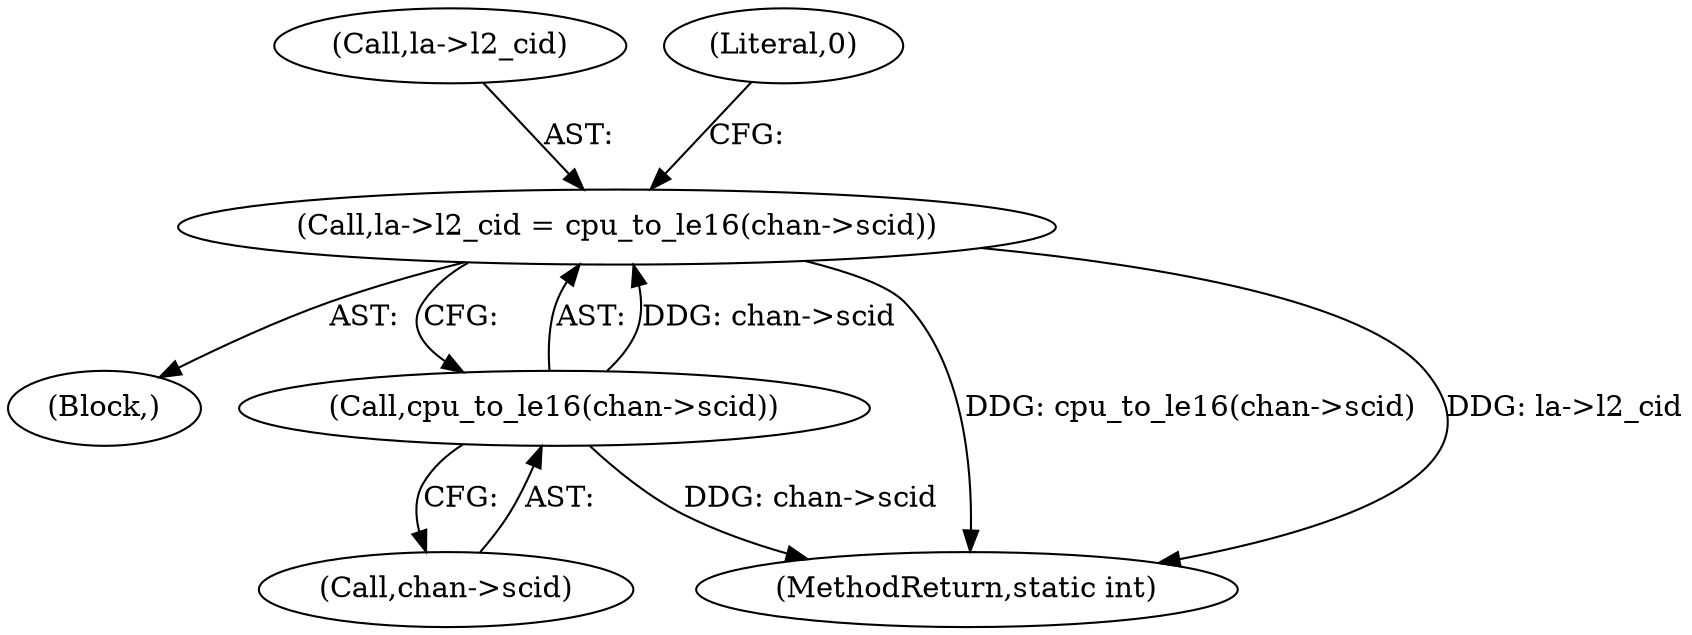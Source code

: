 digraph "0_linux_792039c73cf176c8e39a6e8beef2c94ff46522ed@pointer" {
"1000191" [label="(Call,la->l2_cid = cpu_to_le16(chan->scid))"];
"1000195" [label="(Call,cpu_to_le16(chan->scid))"];
"1000173" [label="(Block,)"];
"1000195" [label="(Call,cpu_to_le16(chan->scid))"];
"1000201" [label="(MethodReturn,static int)"];
"1000192" [label="(Call,la->l2_cid)"];
"1000191" [label="(Call,la->l2_cid = cpu_to_le16(chan->scid))"];
"1000196" [label="(Call,chan->scid)"];
"1000200" [label="(Literal,0)"];
"1000191" -> "1000173"  [label="AST: "];
"1000191" -> "1000195"  [label="CFG: "];
"1000192" -> "1000191"  [label="AST: "];
"1000195" -> "1000191"  [label="AST: "];
"1000200" -> "1000191"  [label="CFG: "];
"1000191" -> "1000201"  [label="DDG: cpu_to_le16(chan->scid)"];
"1000191" -> "1000201"  [label="DDG: la->l2_cid"];
"1000195" -> "1000191"  [label="DDG: chan->scid"];
"1000195" -> "1000196"  [label="CFG: "];
"1000196" -> "1000195"  [label="AST: "];
"1000195" -> "1000201"  [label="DDG: chan->scid"];
}
